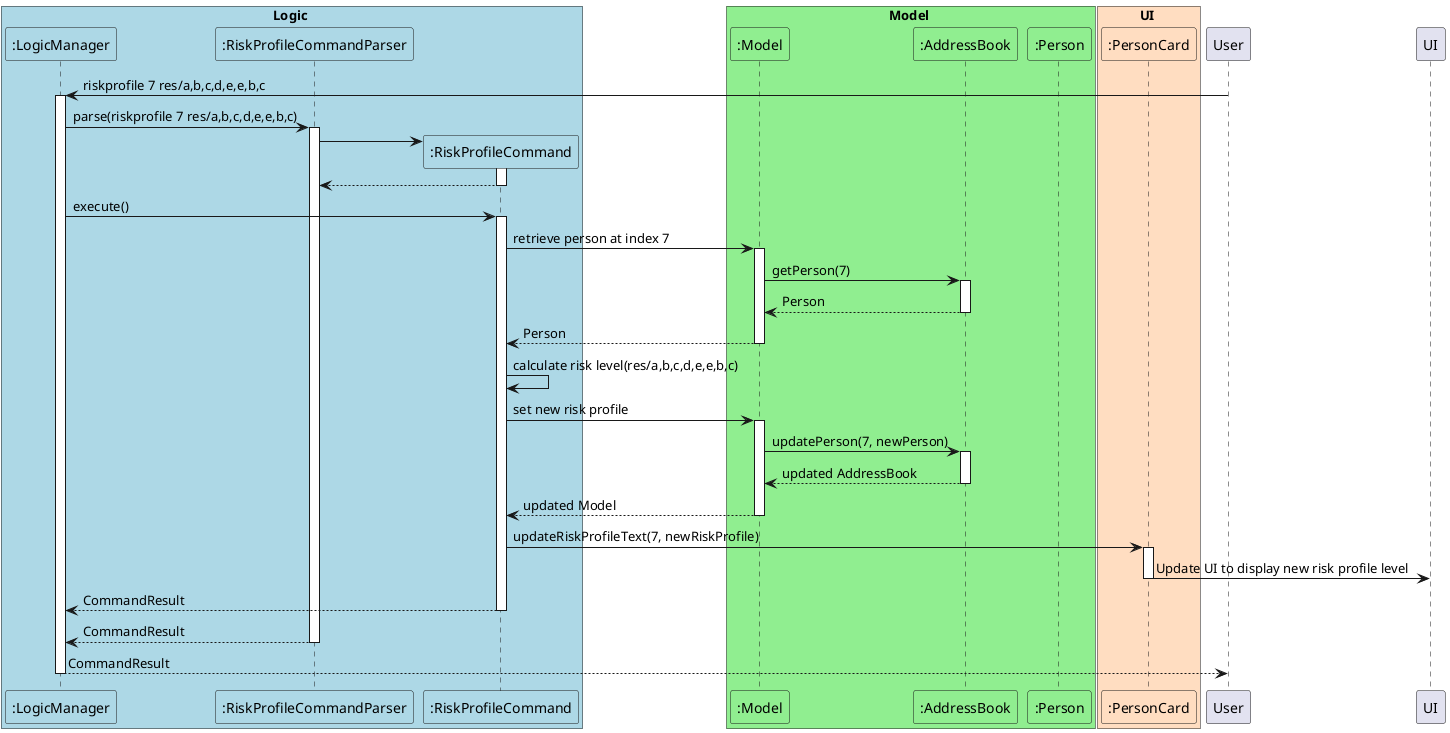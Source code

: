 @startuml
!define LOGIC_COLOR_T1 #LightBlue
!define MODEL_COLOR_T1 #LightGreen
!define UI_COLOR_T1 #FFDDC1

box Logic LOGIC_COLOR_T1
participant ":LogicManager" as LogicManager LOGIC_COLOR_T1
participant ":RiskProfileCommandParser" as RiskProfileCommandParser LOGIC_COLOR_T1
participant ":RiskProfileCommand" as RiskProfileCommand LOGIC_COLOR_T1
end box

box Model MODEL_COLOR_T1
participant ":Model" as Model MODEL_COLOR_T1
participant ":AddressBook" as AddressBook MODEL_COLOR_T1
participant ":Person" as Person MODEL_COLOR_T1
end box

box UI UI_COLOR_T1
participant ":PersonCard" as PersonCard UI_COLOR_T1
end box

User -> LogicManager: riskprofile 7 res/a,b,c,d,e,e,b,c
activate LogicManager

LogicManager -> RiskProfileCommandParser: parse(riskprofile 7 res/a,b,c,d,e,e,b,c)
activate RiskProfileCommandParser

create RiskProfileCommand
RiskProfileCommandParser  -> RiskProfileCommand
activate RiskProfileCommand

RiskProfileCommand--> RiskProfileCommandParser
deactivate RiskProfileCommand


LogicManager -> RiskProfileCommand : execute()
activate RiskProfileCommand

RiskProfileCommand -> Model: retrieve person at index 7
activate Model
Model -> AddressBook: getPerson(7)
activate AddressBook
AddressBook --> Model: Person
deactivate AddressBook
Model --> RiskProfileCommand: Person
deactivate Model

RiskProfileCommand -> RiskProfileCommand: calculate risk level(res/a,b,c,d,e,e,b,c)
RiskProfileCommand -> Model: set new risk profile
activate Model
Model -> AddressBook: updatePerson(7, newPerson)
activate AddressBook
AddressBook --> Model: updated AddressBook
deactivate AddressBook
Model --> RiskProfileCommand: updated Model
deactivate Model

RiskProfileCommand -> PersonCard: updateRiskProfileText(7, newRiskProfile)
activate PersonCard
PersonCard -> UI: Update UI to display new risk profile level
deactivate PersonCard

RiskProfileCommand --> LogicManager: CommandResult
deactivate RiskProfileCommand
RiskProfileCommandParser --> LogicManager: CommandResult
deactivate RiskProfileCommandParser
LogicManager --> User: CommandResult
deactivate LogicManager
@enduml
